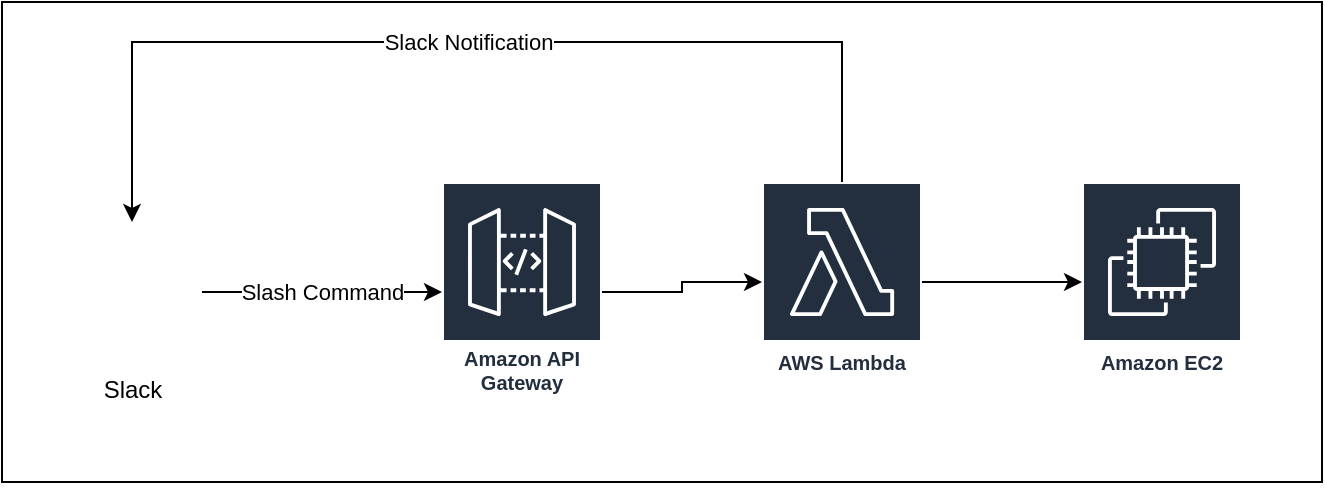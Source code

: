 <mxfile version="20.1.3" type="github">
  <diagram id="mqZYfI5A7cpsx_hj7aoj" name="Page-1">
    <mxGraphModel dx="1186" dy="800" grid="1" gridSize="10" guides="1" tooltips="1" connect="1" arrows="1" fold="1" page="1" pageScale="1" pageWidth="850" pageHeight="1100" math="0" shadow="0">
      <root>
        <mxCell id="0" />
        <mxCell id="1" parent="0" />
        <mxCell id="rNNLTOzkvaIIMH2zCXVB-3" value="" style="rounded=0;whiteSpace=wrap;html=1;fillOpacity=100;" parent="1" vertex="1">
          <mxGeometry x="20" y="10" width="660" height="240" as="geometry" />
        </mxCell>
        <mxCell id="rNNLTOzkvaIIMH2zCXVB-11" value="Slash Command" style="edgeStyle=orthogonalEdgeStyle;rounded=0;orthogonalLoop=1;jettySize=auto;html=1;exitX=1;exitY=0.5;exitDx=0;exitDy=0;" parent="1" source="rNNLTOzkvaIIMH2zCXVB-1" target="rNNLTOzkvaIIMH2zCXVB-6" edge="1">
          <mxGeometry relative="1" as="geometry" />
        </mxCell>
        <mxCell id="rNNLTOzkvaIIMH2zCXVB-1" value="Slack" style="shape=image;html=1;verticalAlign=top;verticalLabelPosition=bottom;labelBackgroundColor=#ffffff;imageAspect=0;aspect=fixed;image=https://cdn2.iconfinder.com/data/icons/social-media-2285/512/1_Slack_colored_svg-128.png;imageBackground=default;" parent="1" vertex="1">
          <mxGeometry x="50" y="120" width="70" height="70" as="geometry" />
        </mxCell>
        <mxCell id="rNNLTOzkvaIIMH2zCXVB-10" style="edgeStyle=orthogonalEdgeStyle;rounded=0;orthogonalLoop=1;jettySize=auto;html=1;" parent="1" source="rNNLTOzkvaIIMH2zCXVB-6" target="rNNLTOzkvaIIMH2zCXVB-7" edge="1">
          <mxGeometry relative="1" as="geometry" />
        </mxCell>
        <mxCell id="rNNLTOzkvaIIMH2zCXVB-6" value="Amazon API Gateway" style="sketch=0;outlineConnect=0;fontColor=#232F3E;gradientColor=none;strokeColor=#ffffff;fillColor=#232F3E;dashed=0;verticalLabelPosition=middle;verticalAlign=bottom;align=center;html=1;whiteSpace=wrap;fontSize=10;fontStyle=1;spacing=3;shape=mxgraph.aws4.productIcon;prIcon=mxgraph.aws4.api_gateway;" parent="1" vertex="1">
          <mxGeometry x="240" y="100" width="80" height="110" as="geometry" />
        </mxCell>
        <mxCell id="rNNLTOzkvaIIMH2zCXVB-12" style="edgeStyle=orthogonalEdgeStyle;rounded=0;orthogonalLoop=1;jettySize=auto;html=1;" parent="1" source="rNNLTOzkvaIIMH2zCXVB-7" target="rNNLTOzkvaIIMH2zCXVB-8" edge="1">
          <mxGeometry relative="1" as="geometry" />
        </mxCell>
        <mxCell id="rNNLTOzkvaIIMH2zCXVB-16" value="Slack Notification" style="edgeStyle=orthogonalEdgeStyle;rounded=0;orthogonalLoop=1;jettySize=auto;html=1;entryX=0.5;entryY=0;entryDx=0;entryDy=0;" parent="1" source="rNNLTOzkvaIIMH2zCXVB-7" target="rNNLTOzkvaIIMH2zCXVB-1" edge="1">
          <mxGeometry relative="1" as="geometry">
            <Array as="points">
              <mxPoint x="440" y="30" />
              <mxPoint x="85" y="30" />
            </Array>
          </mxGeometry>
        </mxCell>
        <mxCell id="rNNLTOzkvaIIMH2zCXVB-7" value="AWS Lambda" style="sketch=0;outlineConnect=0;fontColor=#232F3E;gradientColor=none;strokeColor=#ffffff;fillColor=#232F3E;dashed=0;verticalLabelPosition=middle;verticalAlign=bottom;align=center;html=1;whiteSpace=wrap;fontSize=10;fontStyle=1;spacing=3;shape=mxgraph.aws4.productIcon;prIcon=mxgraph.aws4.lambda;" parent="1" vertex="1">
          <mxGeometry x="400" y="100" width="80" height="100" as="geometry" />
        </mxCell>
        <mxCell id="rNNLTOzkvaIIMH2zCXVB-8" value="Amazon EC2" style="sketch=0;outlineConnect=0;fontColor=#232F3E;gradientColor=none;strokeColor=#ffffff;fillColor=#232F3E;dashed=0;verticalLabelPosition=middle;verticalAlign=bottom;align=center;html=1;whiteSpace=wrap;fontSize=10;fontStyle=1;spacing=3;shape=mxgraph.aws4.productIcon;prIcon=mxgraph.aws4.ec2;" parent="1" vertex="1">
          <mxGeometry x="560" y="100" width="80" height="100" as="geometry" />
        </mxCell>
        <mxCell id="rNNLTOzkvaIIMH2zCXVB-13" style="edgeStyle=orthogonalEdgeStyle;rounded=0;orthogonalLoop=1;jettySize=auto;html=1;exitX=0.5;exitY=1;exitDx=0;exitDy=0;" parent="1" source="rNNLTOzkvaIIMH2zCXVB-3" target="rNNLTOzkvaIIMH2zCXVB-3" edge="1">
          <mxGeometry relative="1" as="geometry" />
        </mxCell>
      </root>
    </mxGraphModel>
  </diagram>
</mxfile>
